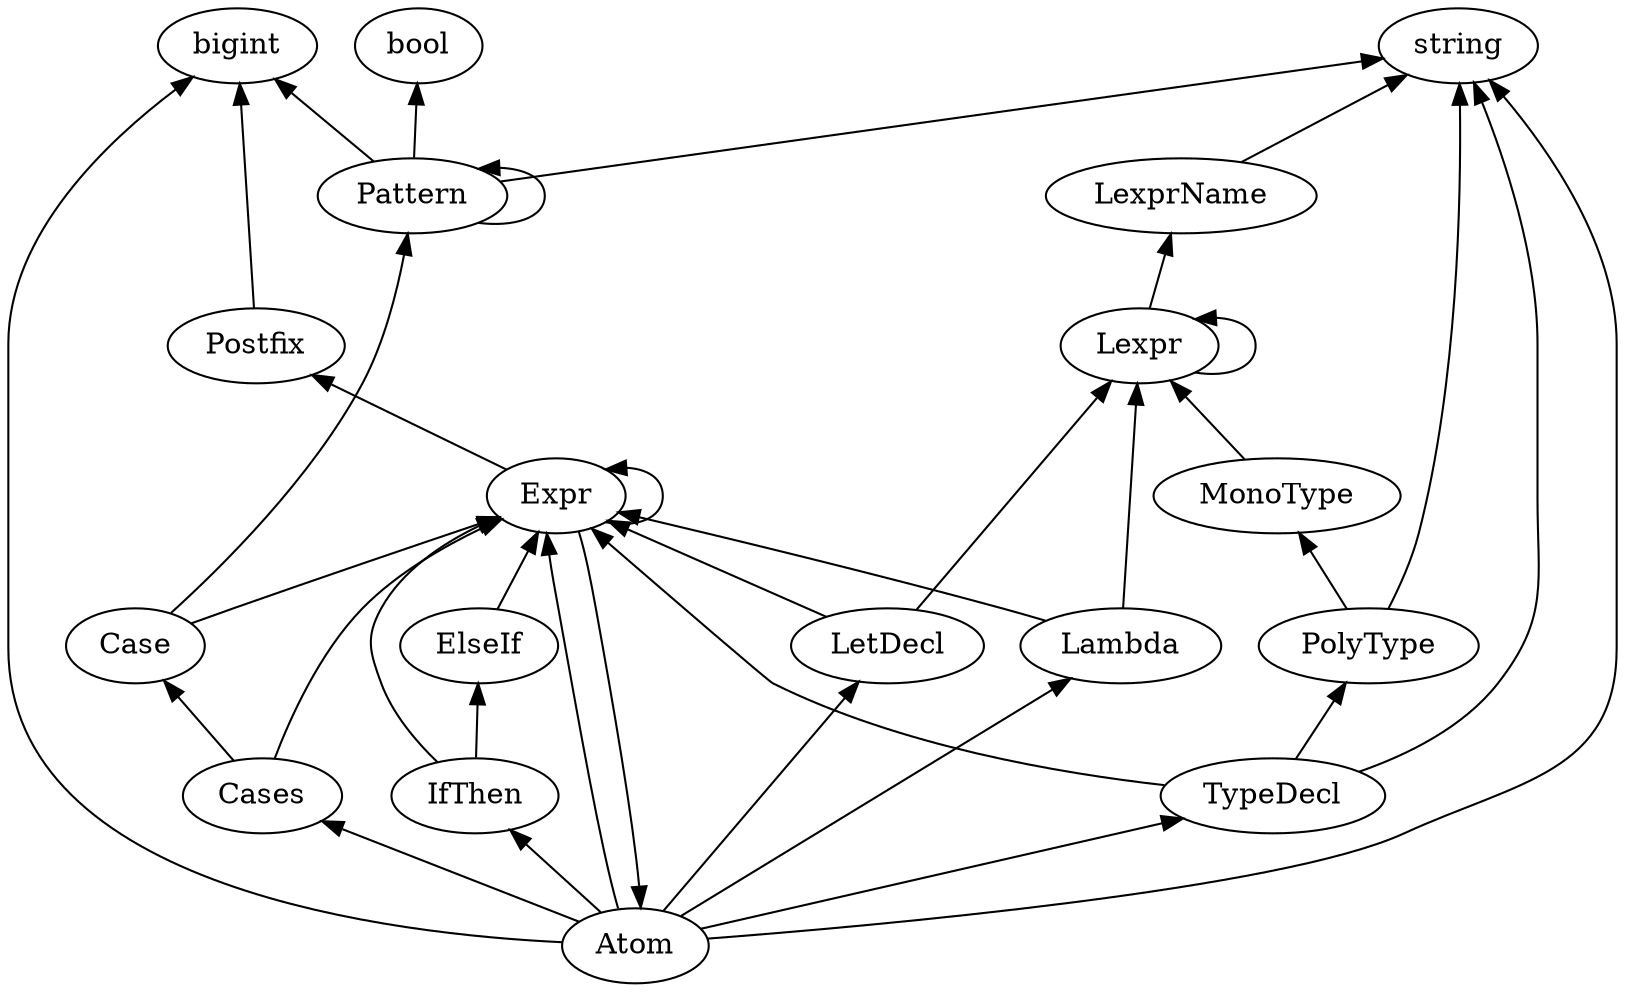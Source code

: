 digraph G {
    rankdir="BT"
    { rank=same; bool; bigint; string; }
    Atom -> bigint
    Atom -> string
    Atom -> Lambda
    Atom -> Expr
    Atom -> Cases
    Atom -> IfThen
    Atom -> LetDecl
    Atom -> TypeDecl
    Case -> Pattern
    Case -> Expr
    Cases -> Expr
    Cases -> Case
    ElseIf -> Expr
    Expr -> Atom
    Expr -> Expr
    Expr -> Postfix
    IfThen -> Expr
    IfThen -> ElseIf
    Lambda -> Lexpr
    Lambda -> Expr
    LetDecl -> Lexpr
    LetDecl -> Expr
    Lexpr -> LexprName
    Lexpr -> Lexpr
    LexprName -> string
    MonoType -> Lexpr
    Pattern -> string
    Pattern -> Pattern
    Pattern -> bigint
    Pattern -> bool
    PolyType -> string
    PolyType -> MonoType
    Postfix -> bigint
    TypeDecl -> string
    TypeDecl -> PolyType
    TypeDecl -> Expr
}
